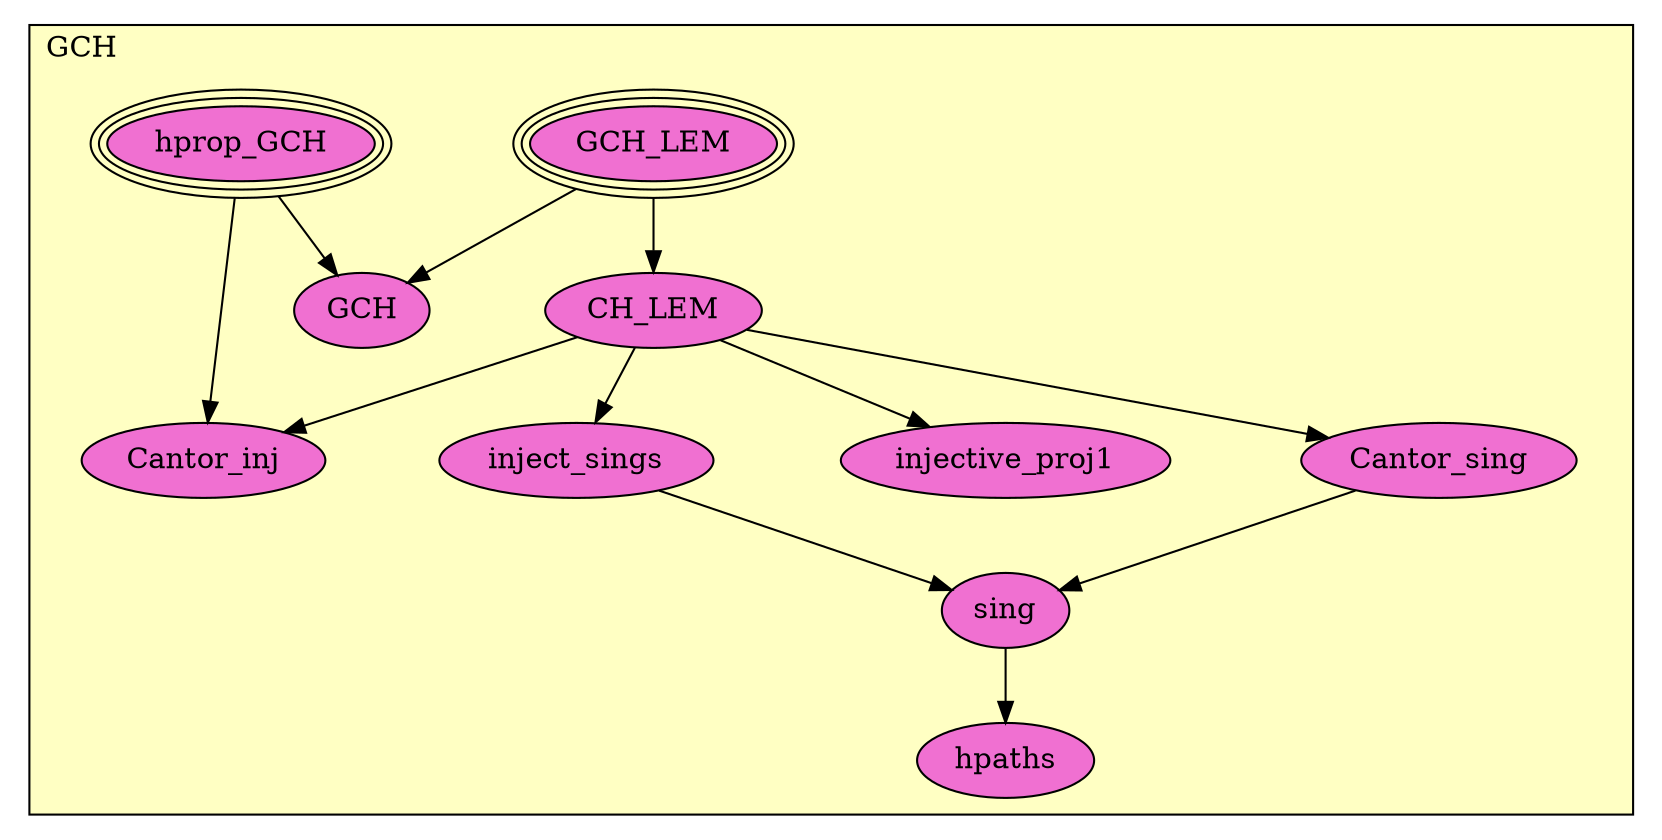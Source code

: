 digraph HoTT_Sets_GCH {
  graph [ratio=0.5]
  node [style=filled]
GCH_GCH_LEM [label="GCH_LEM", URL=<GCH.html#GCH_LEM>, peripheries=3, fillcolor="#F070D1"] ;
GCH_CH_LEM [label="CH_LEM", URL=<GCH.html#CH_LEM>, fillcolor="#F070D1"] ;
GCH_inject_sings [label="inject_sings", URL=<GCH.html#inject_sings>, fillcolor="#F070D1"] ;
GCH_injective_proj1 [label="injective_proj1", URL=<GCH.html#injective_proj1>, fillcolor="#F070D1"] ;
GCH_Cantor_sing [label="Cantor_sing", URL=<GCH.html#Cantor_sing>, fillcolor="#F070D1"] ;
GCH_sing [label="sing", URL=<GCH.html#sing>, fillcolor="#F070D1"] ;
GCH_hpaths [label="hpaths", URL=<GCH.html#hpaths>, fillcolor="#F070D1"] ;
GCH_hprop_GCH [label="hprop_GCH", URL=<GCH.html#hprop_GCH>, peripheries=3, fillcolor="#F070D1"] ;
GCH_Cantor_inj [label="Cantor_inj", URL=<GCH.html#Cantor_inj>, fillcolor="#F070D1"] ;
GCH_GCH [label="GCH", URL=<GCH.html#GCH>, fillcolor="#F070D1"] ;
  GCH_GCH_LEM -> GCH_CH_LEM [] ;
  GCH_GCH_LEM -> GCH_GCH [] ;
  GCH_CH_LEM -> GCH_inject_sings [] ;
  GCH_CH_LEM -> GCH_injective_proj1 [] ;
  GCH_CH_LEM -> GCH_Cantor_sing [] ;
  GCH_CH_LEM -> GCH_Cantor_inj [] ;
  GCH_inject_sings -> GCH_sing [] ;
  GCH_Cantor_sing -> GCH_sing [] ;
  GCH_sing -> GCH_hpaths [] ;
  GCH_hprop_GCH -> GCH_Cantor_inj [] ;
  GCH_hprop_GCH -> GCH_GCH [] ;
subgraph cluster_GCH { label="GCH"; fillcolor="#FFFFC3"; labeljust=l; style=filled 
GCH_GCH; GCH_Cantor_inj; GCH_hprop_GCH; GCH_hpaths; GCH_sing; GCH_Cantor_sing; GCH_injective_proj1; GCH_inject_sings; GCH_CH_LEM; GCH_GCH_LEM; };
} /* END */
